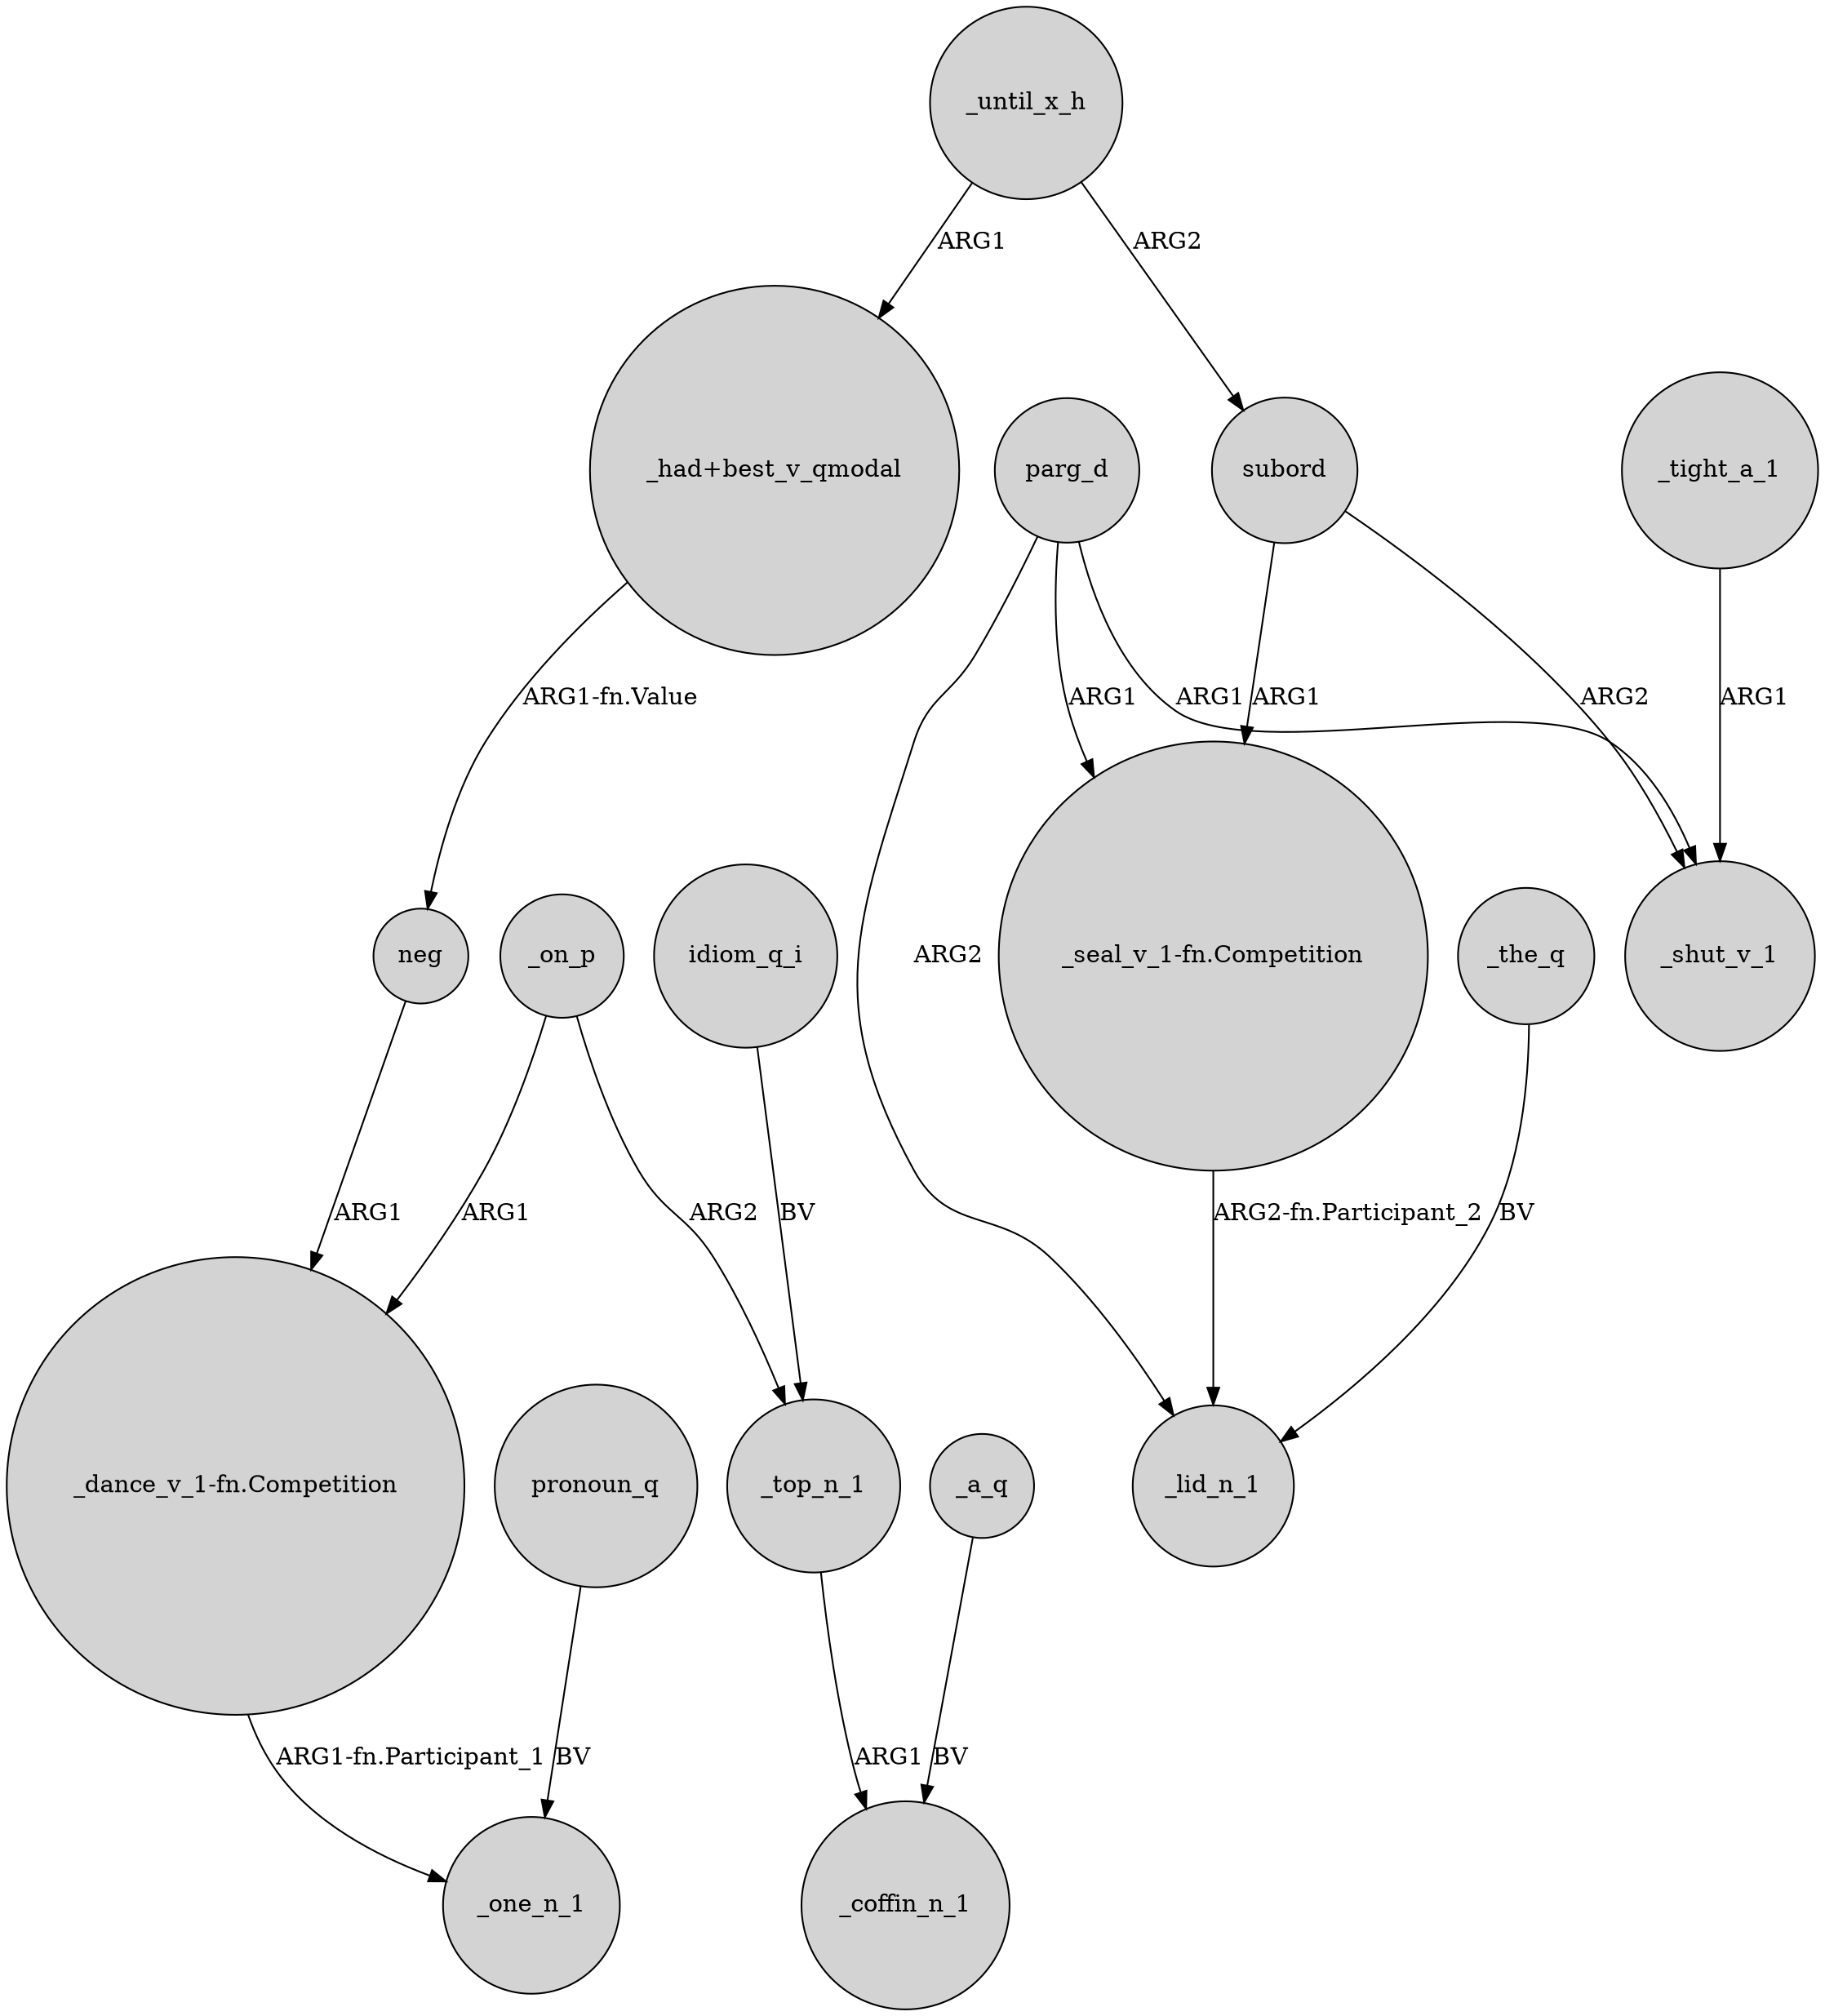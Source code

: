 digraph {
	node [shape=circle style=filled]
	_until_x_h -> "_had+best_v_qmodal" [label=ARG1]
	subord -> _shut_v_1 [label=ARG2]
	parg_d -> "_seal_v_1-fn.Competition" [label=ARG1]
	_the_q -> _lid_n_1 [label=BV]
	subord -> "_seal_v_1-fn.Competition" [label=ARG1]
	parg_d -> _lid_n_1 [label=ARG2]
	_on_p -> _top_n_1 [label=ARG2]
	"_dance_v_1-fn.Competition" -> _one_n_1 [label="ARG1-fn.Participant_1"]
	_until_x_h -> subord [label=ARG2]
	neg -> "_dance_v_1-fn.Competition" [label=ARG1]
	pronoun_q -> _one_n_1 [label=BV]
	"_seal_v_1-fn.Competition" -> _lid_n_1 [label="ARG2-fn.Participant_2"]
	_a_q -> _coffin_n_1 [label=BV]
	idiom_q_i -> _top_n_1 [label=BV]
	parg_d -> _shut_v_1 [label=ARG1]
	_on_p -> "_dance_v_1-fn.Competition" [label=ARG1]
	_top_n_1 -> _coffin_n_1 [label=ARG1]
	_tight_a_1 -> _shut_v_1 [label=ARG1]
	"_had+best_v_qmodal" -> neg [label="ARG1-fn.Value"]
}
